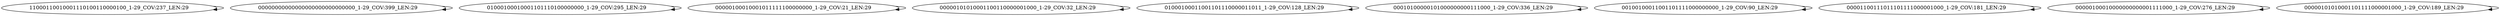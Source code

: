 digraph G {
    "11000110010001110100110000100_1-29_COV:237_LEN:29" -> "11000110010001110100110000100_1-29_COV:237_LEN:29";
    "00000000000000000000000000000_1-29_COV:399_LEN:29" -> "00000000000000000000000000000_1-29_COV:399_LEN:29";
    "01000100010001101110100000000_1-29_COV:295_LEN:29" -> "01000100010001101110100000000_1-29_COV:295_LEN:29";
    "00000100010001011111100000000_1-29_COV:21_LEN:29" -> "00000100010001011111100000000_1-29_COV:21_LEN:29";
    "00000101010001100110000001000_1-29_COV:32_LEN:29" -> "00000101010001100110000001000_1-29_COV:32_LEN:29";
    "01000100011001101110000011011_1-29_COV:128_LEN:29" -> "01000100011001101110000011011_1-29_COV:128_LEN:29";
    "00010100000101000000000111000_1-29_COV:336_LEN:29" -> "00010100000101000000000111000_1-29_COV:336_LEN:29";
    "00100100011001101111000000000_1-29_COV:90_LEN:29" -> "00100100011001101111000000000_1-29_COV:90_LEN:29";
    "00001100111011101111000001000_1-29_COV:181_LEN:29" -> "00001100111011101111000001000_1-29_COV:181_LEN:29";
    "00000100010000000000001111000_1-29_COV:276_LEN:29" -> "00000100010000000000001111000_1-29_COV:276_LEN:29";
    "00000101010001101111000001000_1-29_COV:189_LEN:29" -> "00000101010001101111000001000_1-29_COV:189_LEN:29";
}
